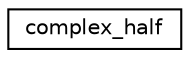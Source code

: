 digraph "Graphical Class Hierarchy"
{
 // LATEX_PDF_SIZE
  edge [fontname="Helvetica",fontsize="10",labelfontname="Helvetica",labelfontsize="10"];
  node [fontname="Helvetica",fontsize="10",shape=record];
  rankdir="LR";
  Node0 [label="complex_half",height=0.2,width=0.4,color="black", fillcolor="white", style="filled",URL="$structcomplex__half.html",tooltip="Defines 32-bit complex structure; both real part and image part have 16 bit width."];
}
